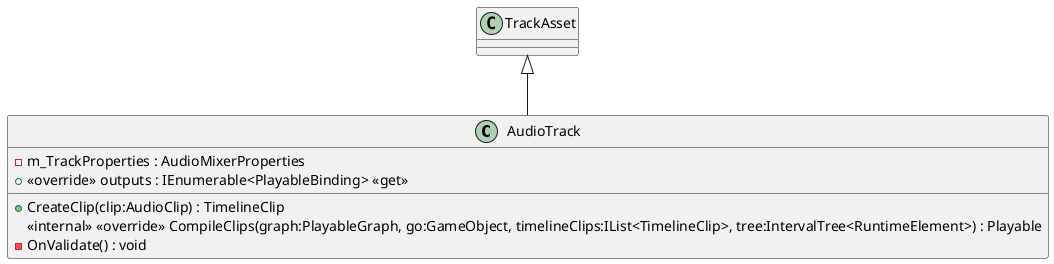 @startuml
class AudioTrack {
    - m_TrackProperties : AudioMixerProperties
    + CreateClip(clip:AudioClip) : TimelineClip
    <<internal>> <<override>> CompileClips(graph:PlayableGraph, go:GameObject, timelineClips:IList<TimelineClip>, tree:IntervalTree<RuntimeElement>) : Playable
    + <<override>> outputs : IEnumerable<PlayableBinding> <<get>>
    - OnValidate() : void
}
TrackAsset <|-- AudioTrack
@enduml
